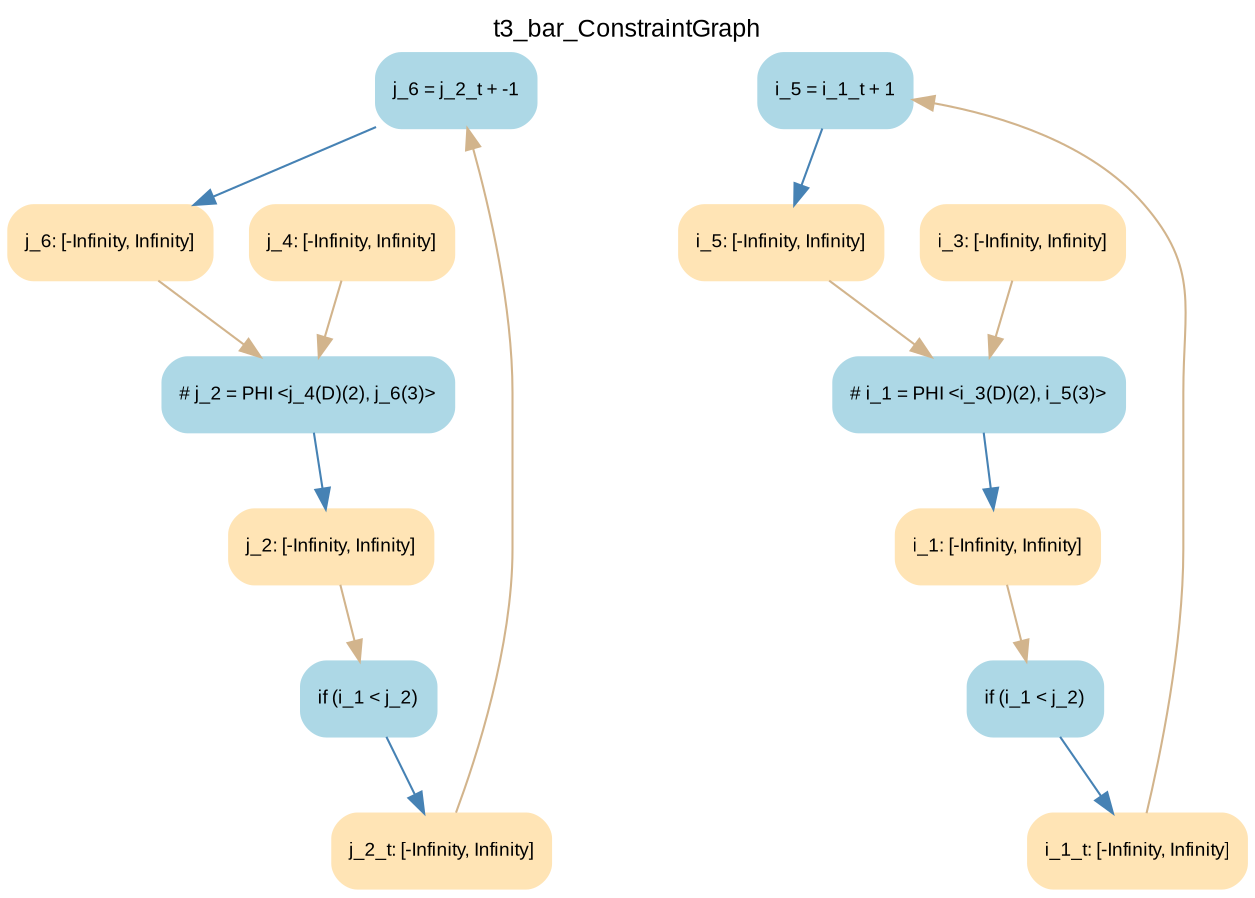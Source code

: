 digraph t3_bar_ConstraintGraph { 
	label=t3_bar_ConstraintGraph
	center=true
	labelloc=top
	fontname=Arial
	fontsize=12
	edge[fontname=Arial, fontsize=10]
	node[fontname=Arial, fontsize=9]

		Node_0 -> Node_1 [color=steelblue]
		Node_2 -> Node_3 [color=steelblue]
		Node_4 -> Node_5 [color=steelblue]
		Node_6 -> Node_7 [color=steelblue]
		Node_8 -> Node_9 [color=steelblue]
		Node_10 -> Node_11 [color=steelblue]
		Node_9 -> Node_10 [color=tan]
		Node_3 -> Node_4 [color=tan]
		Node_1 -> Node_2 [color=tan]
		Node_5 -> Node_0 [color=tan]
		Node_11 -> Node_6 [color=tan]
		Node_7 -> Node_8 [color=tan]
		Node_12 -> Node_8 [color=tan]
		Node_13 -> Node_2 [color=tan]

	Node_0 [fillcolor=lightblue, color=lightblue, shape=Mrecord, style=filled, label="{ j_6 = j_2_t + -1 }"]
	Node_2 [fillcolor=lightblue, color=lightblue, shape=Mrecord, style=filled, label="{ # j_2 = PHI \<j_4(D)(2), j_6(3)\> }"]
	Node_4 [fillcolor=lightblue, color=lightblue, shape=Mrecord, style=filled, label="{ if (i_1 \< j_2) }"]
	Node_6 [fillcolor=lightblue, color=lightblue, shape=Mrecord, style=filled, label="{ i_5 = i_1_t + 1 }"]
	Node_8 [fillcolor=lightblue, color=lightblue, shape=Mrecord, style=filled, label="{ # i_1 = PHI \<i_3(D)(2), i_5(3)\> }"]
	Node_10 [fillcolor=lightblue, color=lightblue, shape=Mrecord, style=filled, label="{ if (i_1 \< j_2) }"]
	Node_9 [fillcolor=moccasin, color=moccasin, shape=Mrecord, style=filled, label="{ i_1: \[-Infinity, Infinity\] }"]
	Node_3 [fillcolor=moccasin, color=moccasin, shape=Mrecord, style=filled, label="{ j_2: \[-Infinity, Infinity\] }"]
	Node_1 [fillcolor=moccasin, color=moccasin, shape=Mrecord, style=filled, label="{ j_6: \[-Infinity, Infinity\] }"]
	Node_5 [fillcolor=moccasin, color=moccasin, shape=Mrecord, style=filled, label="{ j_2_t: \[-Infinity, Infinity\] }"]
	Node_11 [fillcolor=moccasin, color=moccasin, shape=Mrecord, style=filled, label="{ i_1_t: \[-Infinity, Infinity\] }"]
	Node_7 [fillcolor=moccasin, color=moccasin, shape=Mrecord, style=filled, label="{ i_5: \[-Infinity, Infinity\] }"]
	Node_12 [fillcolor=moccasin, color=moccasin, shape=Mrecord, style=filled, label="{ i_3: \[-Infinity, Infinity\] }"]
	Node_13 [fillcolor=moccasin, color=moccasin, shape=Mrecord, style=filled, label="{ j_4: \[-Infinity, Infinity\] }"]
}
